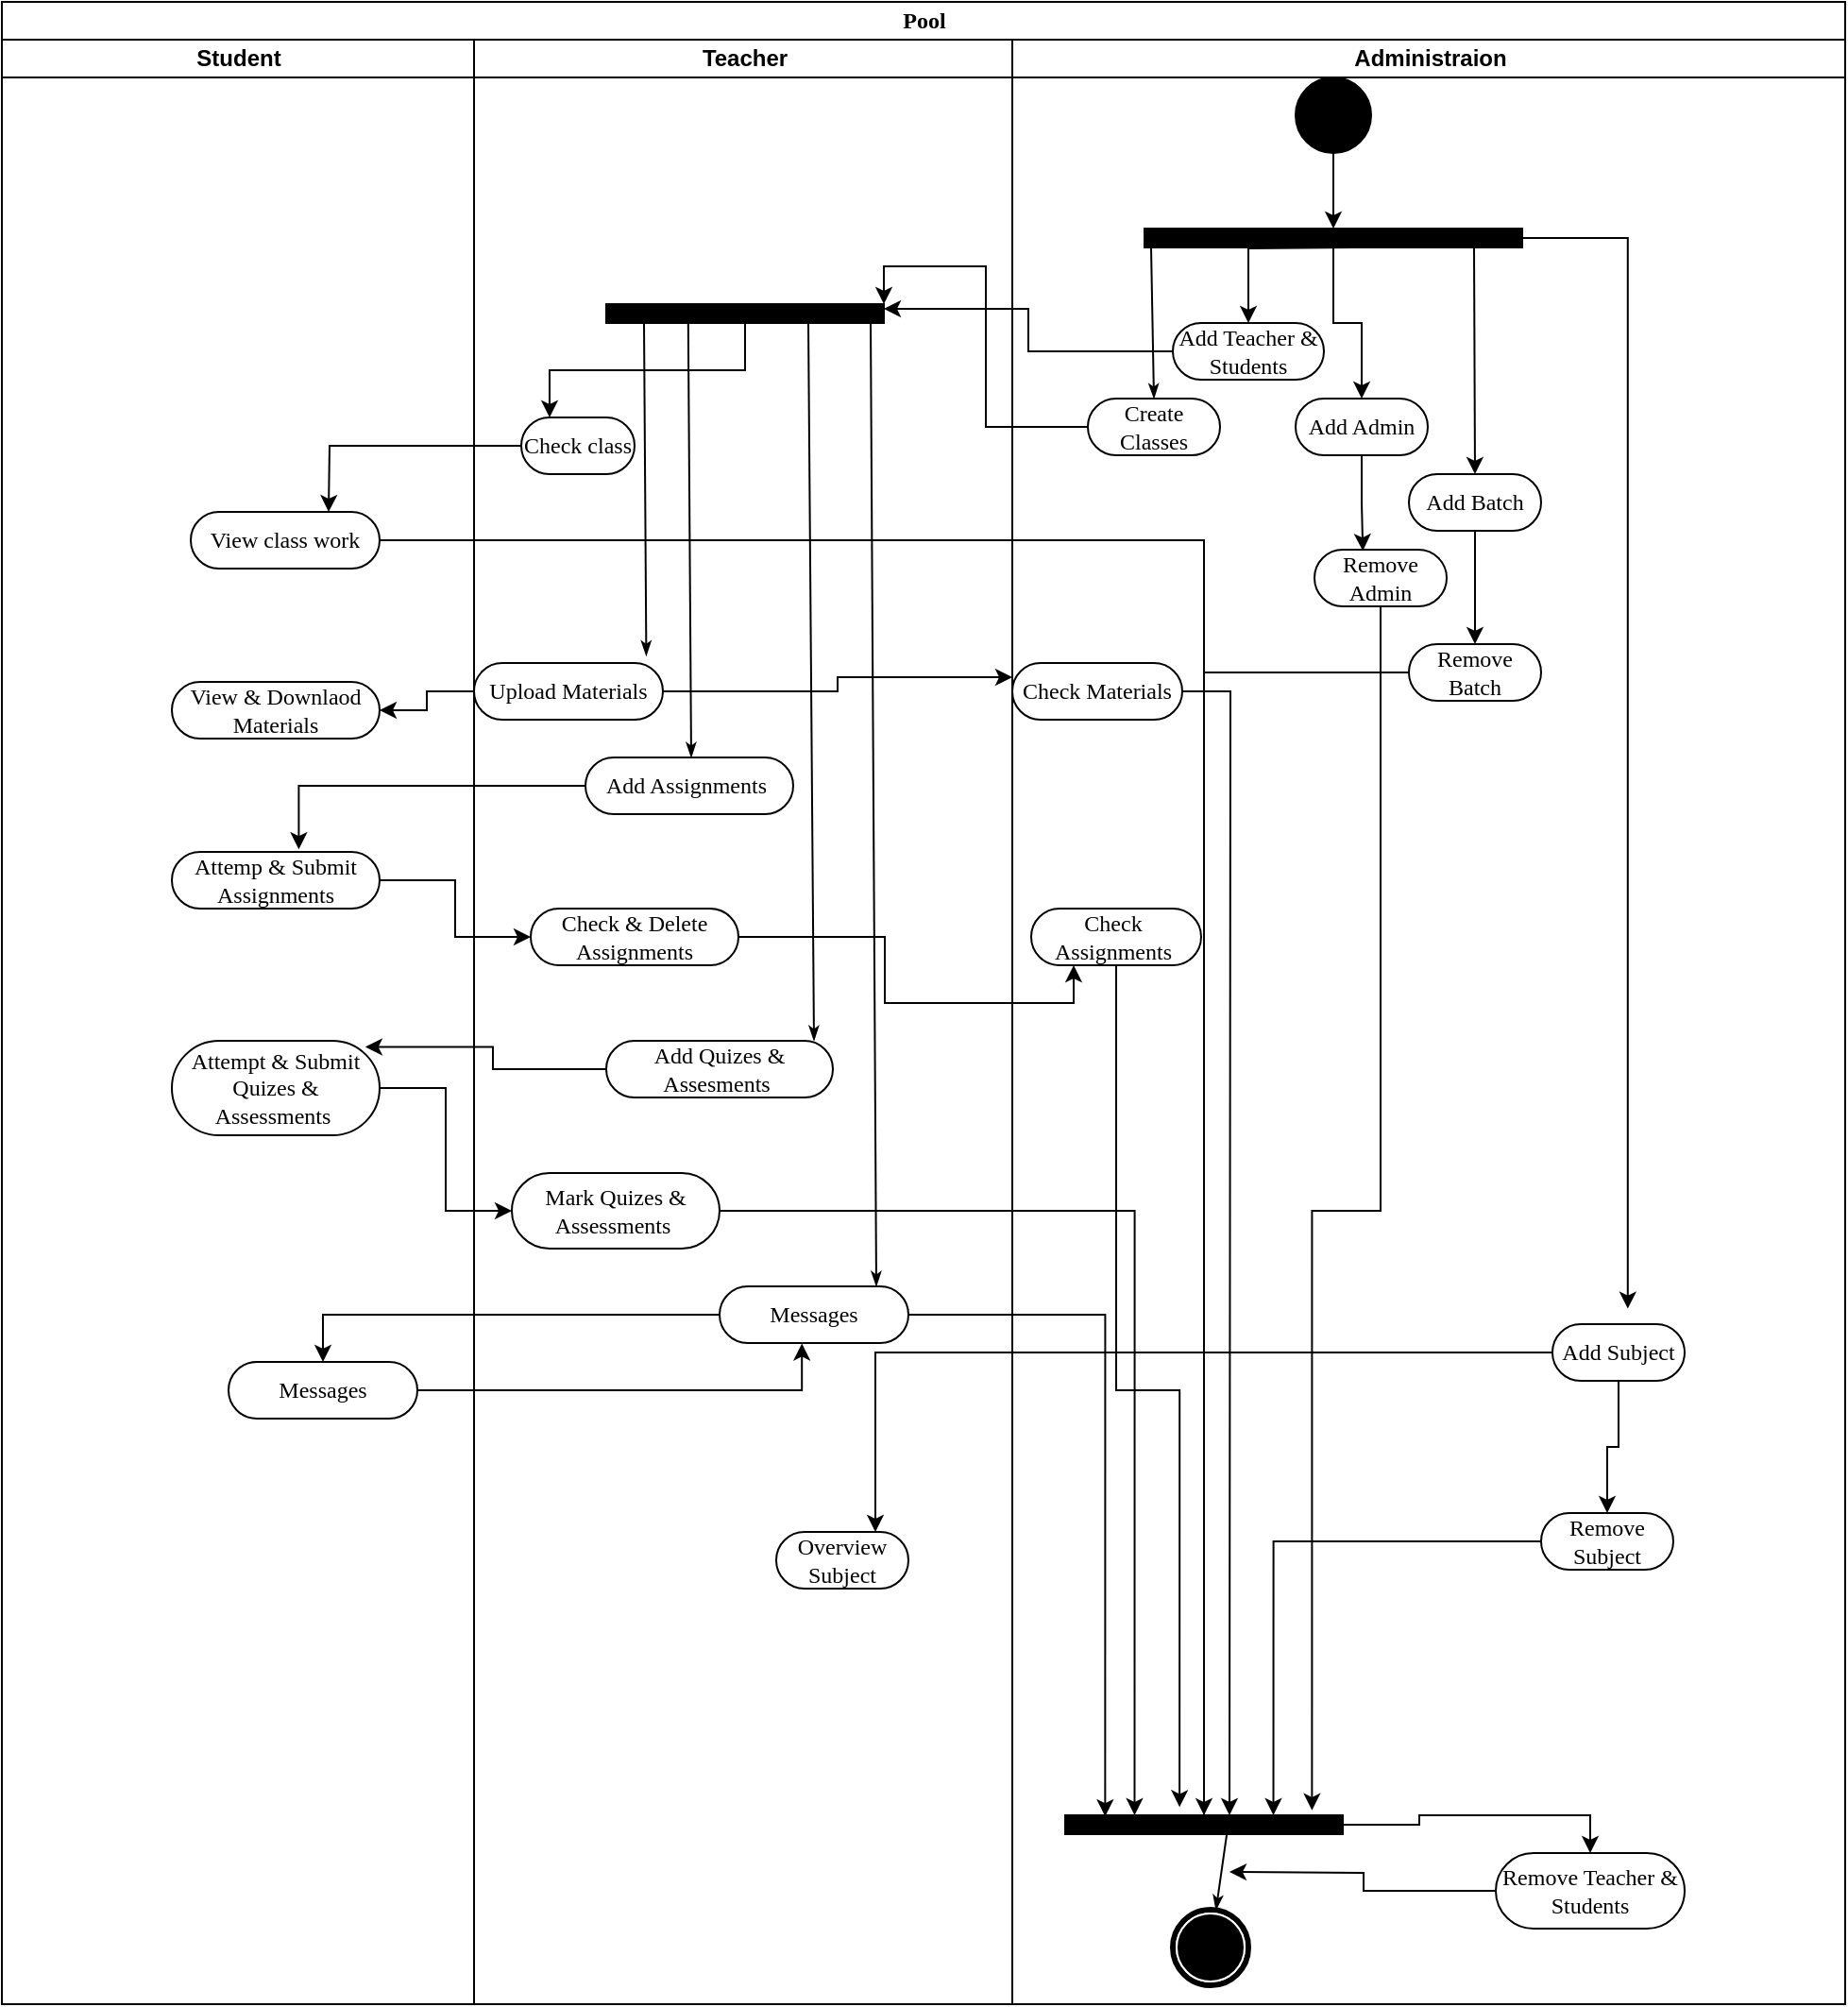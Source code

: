 <mxfile version="20.8.3" type="github">
  <diagram name="Page-1" id="0783ab3e-0a74-02c8-0abd-f7b4e66b4bec">
    <mxGraphModel dx="1400" dy="775" grid="1" gridSize="10" guides="1" tooltips="1" connect="1" arrows="1" fold="1" page="1" pageScale="1" pageWidth="1400" pageHeight="850" background="none" math="0" shadow="0">
      <root>
        <mxCell id="0" />
        <mxCell id="1" parent="0" />
        <mxCell id="1c1d494c118603dd-1" value="Pool" style="swimlane;html=1;childLayout=stackLayout;startSize=20;rounded=0;shadow=0;comic=0;labelBackgroundColor=none;strokeWidth=1;fontFamily=Verdana;fontSize=12;align=center;" parent="1" vertex="1">
          <mxGeometry x="50" y="80" width="976" height="1060" as="geometry" />
        </mxCell>
        <mxCell id="1c1d494c118603dd-2" value="Student" style="swimlane;html=1;startSize=20;" parent="1c1d494c118603dd-1" vertex="1">
          <mxGeometry y="20" width="250" height="1040" as="geometry" />
        </mxCell>
        <mxCell id="1c1d494c118603dd-6" value="View class work" style="rounded=1;whiteSpace=wrap;html=1;shadow=0;comic=0;labelBackgroundColor=none;strokeWidth=1;fontFamily=Verdana;fontSize=12;align=center;arcSize=50;" parent="1c1d494c118603dd-2" vertex="1">
          <mxGeometry x="100" y="250" width="100" height="30" as="geometry" />
        </mxCell>
        <mxCell id="ZHjaHOSi2ihEV3MGWhC--23" value="View &amp;amp; Downlaod Materials" style="rounded=1;whiteSpace=wrap;html=1;shadow=0;comic=0;labelBackgroundColor=none;strokeWidth=1;fontFamily=Verdana;fontSize=12;align=center;arcSize=50;" vertex="1" parent="1c1d494c118603dd-2">
          <mxGeometry x="90" y="340" width="110" height="30" as="geometry" />
        </mxCell>
        <mxCell id="ZHjaHOSi2ihEV3MGWhC--28" value="Attemp &amp;amp; Submit Assignments" style="rounded=1;whiteSpace=wrap;html=1;shadow=0;comic=0;labelBackgroundColor=none;strokeWidth=1;fontFamily=Verdana;fontSize=12;align=center;arcSize=50;" vertex="1" parent="1c1d494c118603dd-2">
          <mxGeometry x="90" y="430" width="110" height="30" as="geometry" />
        </mxCell>
        <mxCell id="ZHjaHOSi2ihEV3MGWhC--35" value="Attempt &amp;amp; Submit Quizes &amp;amp; Assessments&amp;nbsp;" style="rounded=1;whiteSpace=wrap;html=1;shadow=0;comic=0;labelBackgroundColor=none;strokeWidth=1;fontFamily=Verdana;fontSize=12;align=center;arcSize=50;" vertex="1" parent="1c1d494c118603dd-2">
          <mxGeometry x="90" y="530" width="110" height="50" as="geometry" />
        </mxCell>
        <mxCell id="ZHjaHOSi2ihEV3MGWhC--46" value="Messages" style="rounded=1;whiteSpace=wrap;html=1;shadow=0;comic=0;labelBackgroundColor=none;strokeWidth=1;fontFamily=Verdana;fontSize=12;align=center;arcSize=50;" vertex="1" parent="1c1d494c118603dd-2">
          <mxGeometry x="120" y="700" width="100" height="30" as="geometry" />
        </mxCell>
        <mxCell id="1c1d494c118603dd-3" value="Teacher" style="swimlane;html=1;startSize=20;" parent="1c1d494c118603dd-1" vertex="1">
          <mxGeometry x="250" y="20" width="285" height="1040" as="geometry" />
        </mxCell>
        <mxCell id="ZHjaHOSi2ihEV3MGWhC--116" style="edgeStyle=orthogonalEdgeStyle;rounded=0;orthogonalLoop=1;jettySize=auto;html=1;entryX=0.25;entryY=0;entryDx=0;entryDy=0;" edge="1" parent="1c1d494c118603dd-3" source="60571a20871a0731-3" target="1c1d494c118603dd-5">
          <mxGeometry relative="1" as="geometry" />
        </mxCell>
        <mxCell id="60571a20871a0731-3" value="" style="whiteSpace=wrap;html=1;rounded=0;shadow=0;comic=0;labelBackgroundColor=none;strokeWidth=1;fillColor=#000000;fontFamily=Verdana;fontSize=12;align=center;rotation=0;" parent="1c1d494c118603dd-3" vertex="1">
          <mxGeometry x="70" y="140" width="147" height="10" as="geometry" />
        </mxCell>
        <mxCell id="1c1d494c118603dd-5" value="Check class" style="rounded=1;whiteSpace=wrap;html=1;shadow=0;comic=0;labelBackgroundColor=none;strokeWidth=1;fontFamily=Verdana;fontSize=12;align=center;arcSize=50;" parent="1c1d494c118603dd-3" vertex="1">
          <mxGeometry x="25" y="200" width="60" height="30" as="geometry" />
        </mxCell>
        <mxCell id="ZHjaHOSi2ihEV3MGWhC--21" style="edgeStyle=none;rounded=0;html=1;labelBackgroundColor=none;startArrow=none;startFill=0;startSize=5;endArrow=classicThin;endFill=1;endSize=5;jettySize=auto;orthogonalLoop=1;strokeWidth=1;fontFamily=Verdana;fontSize=12;entryX=0.912;entryY=-0.127;entryDx=0;entryDy=0;entryPerimeter=0;" edge="1" parent="1c1d494c118603dd-3" target="ZHjaHOSi2ihEV3MGWhC--22">
          <mxGeometry relative="1" as="geometry">
            <mxPoint x="90" y="150" as="sourcePoint" />
            <mxPoint x="90" y="320" as="targetPoint" />
          </mxGeometry>
        </mxCell>
        <mxCell id="ZHjaHOSi2ihEV3MGWhC--22" value="Upload Materials" style="rounded=1;whiteSpace=wrap;html=1;shadow=0;comic=0;labelBackgroundColor=none;strokeWidth=1;fontFamily=Verdana;fontSize=12;align=center;arcSize=50;" vertex="1" parent="1c1d494c118603dd-3">
          <mxGeometry y="330" width="100" height="30" as="geometry" />
        </mxCell>
        <mxCell id="ZHjaHOSi2ihEV3MGWhC--25" style="edgeStyle=none;rounded=0;html=1;labelBackgroundColor=none;startArrow=none;startFill=0;startSize=5;endArrow=classicThin;endFill=1;endSize=5;jettySize=auto;orthogonalLoop=1;strokeWidth=1;fontFamily=Verdana;fontSize=12;" edge="1" parent="1c1d494c118603dd-3">
          <mxGeometry relative="1" as="geometry">
            <mxPoint x="113.4" y="150" as="sourcePoint" />
            <mxPoint x="115" y="380" as="targetPoint" />
          </mxGeometry>
        </mxCell>
        <mxCell id="ZHjaHOSi2ihEV3MGWhC--26" value="Add Assignments&amp;nbsp;" style="rounded=1;whiteSpace=wrap;html=1;shadow=0;comic=0;labelBackgroundColor=none;strokeWidth=1;fontFamily=Verdana;fontSize=12;align=center;arcSize=50;" vertex="1" parent="1c1d494c118603dd-3">
          <mxGeometry x="59" y="380" width="110" height="30" as="geometry" />
        </mxCell>
        <mxCell id="ZHjaHOSi2ihEV3MGWhC--30" value="Check &amp;amp; Delete Assignments" style="rounded=1;whiteSpace=wrap;html=1;shadow=0;comic=0;labelBackgroundColor=none;strokeWidth=1;fontFamily=Verdana;fontSize=12;align=center;arcSize=50;" vertex="1" parent="1c1d494c118603dd-3">
          <mxGeometry x="30" y="460" width="110" height="30" as="geometry" />
        </mxCell>
        <mxCell id="ZHjaHOSi2ihEV3MGWhC--33" style="edgeStyle=none;rounded=0;html=1;labelBackgroundColor=none;startArrow=none;startFill=0;startSize=5;endArrow=classicThin;endFill=1;endSize=5;jettySize=auto;orthogonalLoop=1;strokeWidth=1;fontFamily=Verdana;fontSize=12;" edge="1" parent="1c1d494c118603dd-3">
          <mxGeometry relative="1" as="geometry">
            <mxPoint x="177.0" y="150" as="sourcePoint" />
            <mxPoint x="180" y="530" as="targetPoint" />
          </mxGeometry>
        </mxCell>
        <mxCell id="ZHjaHOSi2ihEV3MGWhC--34" value="Add Quizes &amp;amp; Assesments&amp;nbsp;" style="rounded=1;whiteSpace=wrap;html=1;shadow=0;comic=0;labelBackgroundColor=none;strokeWidth=1;fontFamily=Verdana;fontSize=12;align=center;arcSize=50;" vertex="1" parent="1c1d494c118603dd-3">
          <mxGeometry x="70" y="530" width="120" height="30" as="geometry" />
        </mxCell>
        <mxCell id="ZHjaHOSi2ihEV3MGWhC--37" value="Mark Quizes &amp;amp; Assessments&amp;nbsp;" style="rounded=1;whiteSpace=wrap;html=1;shadow=0;comic=0;labelBackgroundColor=none;strokeWidth=1;fontFamily=Verdana;fontSize=12;align=center;arcSize=50;" vertex="1" parent="1c1d494c118603dd-3">
          <mxGeometry x="20" y="600" width="110" height="40" as="geometry" />
        </mxCell>
        <mxCell id="ZHjaHOSi2ihEV3MGWhC--44" style="edgeStyle=none;rounded=0;html=1;labelBackgroundColor=none;startArrow=none;startFill=0;startSize=5;endArrow=classicThin;endFill=1;endSize=5;jettySize=auto;orthogonalLoop=1;strokeWidth=1;fontFamily=Verdana;fontSize=12;" edge="1" parent="1c1d494c118603dd-3">
          <mxGeometry relative="1" as="geometry">
            <mxPoint x="210" y="150" as="sourcePoint" />
            <mxPoint x="213" y="660" as="targetPoint" />
          </mxGeometry>
        </mxCell>
        <mxCell id="ZHjaHOSi2ihEV3MGWhC--45" value="Messages" style="rounded=1;whiteSpace=wrap;html=1;shadow=0;comic=0;labelBackgroundColor=none;strokeWidth=1;fontFamily=Verdana;fontSize=12;align=center;arcSize=50;" vertex="1" parent="1c1d494c118603dd-3">
          <mxGeometry x="130" y="660" width="100" height="30" as="geometry" />
        </mxCell>
        <mxCell id="ZHjaHOSi2ihEV3MGWhC--89" value="Overview Subject" style="rounded=1;whiteSpace=wrap;html=1;shadow=0;comic=0;labelBackgroundColor=none;strokeWidth=1;fontFamily=Verdana;fontSize=12;align=center;arcSize=50;" vertex="1" parent="1c1d494c118603dd-3">
          <mxGeometry x="160" y="790" width="70" height="30" as="geometry" />
        </mxCell>
        <mxCell id="ZHjaHOSi2ihEV3MGWhC--20" style="edgeStyle=orthogonalEdgeStyle;rounded=0;orthogonalLoop=1;jettySize=auto;html=1;" edge="1" parent="1c1d494c118603dd-1" source="1c1d494c118603dd-5">
          <mxGeometry relative="1" as="geometry">
            <mxPoint x="173" y="270" as="targetPoint" />
          </mxGeometry>
        </mxCell>
        <mxCell id="ZHjaHOSi2ihEV3MGWhC--24" style="edgeStyle=orthogonalEdgeStyle;rounded=0;orthogonalLoop=1;jettySize=auto;html=1;entryX=1;entryY=0.5;entryDx=0;entryDy=0;" edge="1" parent="1c1d494c118603dd-1" source="ZHjaHOSi2ihEV3MGWhC--22" target="ZHjaHOSi2ihEV3MGWhC--23">
          <mxGeometry relative="1" as="geometry" />
        </mxCell>
        <mxCell id="ZHjaHOSi2ihEV3MGWhC--29" style="edgeStyle=orthogonalEdgeStyle;rounded=0;orthogonalLoop=1;jettySize=auto;html=1;entryX=0.611;entryY=-0.047;entryDx=0;entryDy=0;entryPerimeter=0;" edge="1" parent="1c1d494c118603dd-1" source="ZHjaHOSi2ihEV3MGWhC--26" target="ZHjaHOSi2ihEV3MGWhC--28">
          <mxGeometry relative="1" as="geometry" />
        </mxCell>
        <mxCell id="ZHjaHOSi2ihEV3MGWhC--31" style="edgeStyle=orthogonalEdgeStyle;rounded=0;orthogonalLoop=1;jettySize=auto;html=1;" edge="1" parent="1c1d494c118603dd-1" source="ZHjaHOSi2ihEV3MGWhC--28" target="ZHjaHOSi2ihEV3MGWhC--30">
          <mxGeometry relative="1" as="geometry" />
        </mxCell>
        <mxCell id="ZHjaHOSi2ihEV3MGWhC--32" style="edgeStyle=orthogonalEdgeStyle;rounded=0;orthogonalLoop=1;jettySize=auto;html=1;entryX=1;entryY=0.25;entryDx=0;entryDy=0;" edge="1" parent="1c1d494c118603dd-1" source="60571a20871a0731-8" target="60571a20871a0731-3">
          <mxGeometry relative="1" as="geometry" />
        </mxCell>
        <mxCell id="ZHjaHOSi2ihEV3MGWhC--36" style="edgeStyle=orthogonalEdgeStyle;rounded=0;orthogonalLoop=1;jettySize=auto;html=1;entryX=0.931;entryY=0.065;entryDx=0;entryDy=0;entryPerimeter=0;" edge="1" parent="1c1d494c118603dd-1" source="ZHjaHOSi2ihEV3MGWhC--34" target="ZHjaHOSi2ihEV3MGWhC--35">
          <mxGeometry relative="1" as="geometry" />
        </mxCell>
        <mxCell id="ZHjaHOSi2ihEV3MGWhC--38" style="edgeStyle=orthogonalEdgeStyle;rounded=0;orthogonalLoop=1;jettySize=auto;html=1;entryX=0;entryY=0.5;entryDx=0;entryDy=0;" edge="1" parent="1c1d494c118603dd-1" source="ZHjaHOSi2ihEV3MGWhC--35" target="ZHjaHOSi2ihEV3MGWhC--37">
          <mxGeometry relative="1" as="geometry" />
        </mxCell>
        <mxCell id="ZHjaHOSi2ihEV3MGWhC--43" style="edgeStyle=orthogonalEdgeStyle;rounded=0;orthogonalLoop=1;jettySize=auto;html=1;entryX=0;entryY=0.25;entryDx=0;entryDy=0;" edge="1" parent="1c1d494c118603dd-1" source="ZHjaHOSi2ihEV3MGWhC--22" target="ZHjaHOSi2ihEV3MGWhC--3">
          <mxGeometry relative="1" as="geometry" />
        </mxCell>
        <mxCell id="ZHjaHOSi2ihEV3MGWhC--55" style="edgeStyle=orthogonalEdgeStyle;rounded=0;orthogonalLoop=1;jettySize=auto;html=1;" edge="1" parent="1c1d494c118603dd-1" source="ZHjaHOSi2ihEV3MGWhC--45" target="ZHjaHOSi2ihEV3MGWhC--46">
          <mxGeometry relative="1" as="geometry" />
        </mxCell>
        <mxCell id="ZHjaHOSi2ihEV3MGWhC--56" style="edgeStyle=orthogonalEdgeStyle;rounded=0;orthogonalLoop=1;jettySize=auto;html=1;entryX=0.436;entryY=1.007;entryDx=0;entryDy=0;entryPerimeter=0;" edge="1" parent="1c1d494c118603dd-1" source="ZHjaHOSi2ihEV3MGWhC--46" target="ZHjaHOSi2ihEV3MGWhC--45">
          <mxGeometry relative="1" as="geometry" />
        </mxCell>
        <mxCell id="ZHjaHOSi2ihEV3MGWhC--59" style="edgeStyle=orthogonalEdgeStyle;rounded=0;orthogonalLoop=1;jettySize=auto;html=1;entryX=1;entryY=0;entryDx=0;entryDy=0;" edge="1" parent="1c1d494c118603dd-1" source="ZHjaHOSi2ihEV3MGWhC--13" target="60571a20871a0731-3">
          <mxGeometry relative="1" as="geometry" />
        </mxCell>
        <mxCell id="ZHjaHOSi2ihEV3MGWhC--79" style="edgeStyle=orthogonalEdgeStyle;rounded=0;orthogonalLoop=1;jettySize=auto;html=1;entryX=0.25;entryY=1;entryDx=0;entryDy=0;" edge="1" parent="1c1d494c118603dd-1" source="ZHjaHOSi2ihEV3MGWhC--30" target="ZHjaHOSi2ihEV3MGWhC--39">
          <mxGeometry relative="1" as="geometry" />
        </mxCell>
        <mxCell id="ZHjaHOSi2ihEV3MGWhC--91" style="edgeStyle=orthogonalEdgeStyle;rounded=0;orthogonalLoop=1;jettySize=auto;html=1;entryX=0.75;entryY=0;entryDx=0;entryDy=0;" edge="1" parent="1c1d494c118603dd-1" source="ZHjaHOSi2ihEV3MGWhC--87" target="ZHjaHOSi2ihEV3MGWhC--89">
          <mxGeometry relative="1" as="geometry">
            <mxPoint x="430" y="790" as="targetPoint" />
          </mxGeometry>
        </mxCell>
        <mxCell id="1c1d494c118603dd-4" value="Administraion" style="swimlane;html=1;startSize=20;" parent="1c1d494c118603dd-1" vertex="1">
          <mxGeometry x="535" y="20" width="441" height="1040" as="geometry" />
        </mxCell>
        <mxCell id="ZHjaHOSi2ihEV3MGWhC--68" style="edgeStyle=orthogonalEdgeStyle;rounded=0;orthogonalLoop=1;jettySize=auto;html=1;entryX=0.5;entryY=0;entryDx=0;entryDy=0;" edge="1" parent="1c1d494c118603dd-4" source="60571a20871a0731-4" target="ZHjaHOSi2ihEV3MGWhC--8">
          <mxGeometry relative="1" as="geometry" />
        </mxCell>
        <mxCell id="60571a20871a0731-4" value="" style="ellipse;whiteSpace=wrap;html=1;rounded=0;shadow=0;comic=0;labelBackgroundColor=none;strokeWidth=1;fillColor=#000000;fontFamily=Verdana;fontSize=12;align=center;" parent="1c1d494c118603dd-4" vertex="1">
          <mxGeometry x="150" y="20" width="40" height="40" as="geometry" />
        </mxCell>
        <mxCell id="60571a20871a0731-8" value="Add Teacher &amp;amp; Students" style="rounded=1;whiteSpace=wrap;html=1;shadow=0;comic=0;labelBackgroundColor=none;strokeWidth=1;fontFamily=Verdana;fontSize=12;align=center;arcSize=50;" parent="1c1d494c118603dd-4" vertex="1">
          <mxGeometry x="85" y="150" width="80" height="30" as="geometry" />
        </mxCell>
        <mxCell id="60571a20871a0731-5" value="" style="shape=mxgraph.bpmn.shape;html=1;verticalLabelPosition=bottom;labelBackgroundColor=#ffffff;verticalAlign=top;perimeter=ellipsePerimeter;outline=end;symbol=terminate;rounded=0;shadow=0;comic=0;strokeWidth=1;fontFamily=Verdana;fontSize=12;align=center;" parent="1c1d494c118603dd-4" vertex="1">
          <mxGeometry x="85" y="990" width="40" height="40" as="geometry" />
        </mxCell>
        <mxCell id="ZHjaHOSi2ihEV3MGWhC--3" value="Check Materials" style="rounded=1;whiteSpace=wrap;html=1;shadow=0;comic=0;labelBackgroundColor=none;strokeWidth=1;fontFamily=Verdana;fontSize=12;align=center;arcSize=50;" vertex="1" parent="1c1d494c118603dd-4">
          <mxGeometry y="330" width="90" height="30" as="geometry" />
        </mxCell>
        <mxCell id="ZHjaHOSi2ihEV3MGWhC--10" style="edgeStyle=orthogonalEdgeStyle;rounded=0;orthogonalLoop=1;jettySize=auto;html=1;entryX=0.5;entryY=0;entryDx=0;entryDy=0;" edge="1" parent="1c1d494c118603dd-4" target="60571a20871a0731-8">
          <mxGeometry relative="1" as="geometry">
            <mxPoint x="180" y="110" as="sourcePoint" />
          </mxGeometry>
        </mxCell>
        <mxCell id="ZHjaHOSi2ihEV3MGWhC--77" style="edgeStyle=orthogonalEdgeStyle;rounded=0;orthogonalLoop=1;jettySize=auto;html=1;entryX=0.5;entryY=0;entryDx=0;entryDy=0;" edge="1" parent="1c1d494c118603dd-4" source="ZHjaHOSi2ihEV3MGWhC--8" target="ZHjaHOSi2ihEV3MGWhC--72">
          <mxGeometry relative="1" as="geometry" />
        </mxCell>
        <mxCell id="ZHjaHOSi2ihEV3MGWhC--8" value="" style="whiteSpace=wrap;html=1;rounded=0;shadow=0;comic=0;labelBackgroundColor=none;strokeWidth=1;fillColor=#000000;fontFamily=Verdana;fontSize=12;align=center;rotation=0;" vertex="1" parent="1c1d494c118603dd-4">
          <mxGeometry x="70" y="100" width="200" height="10" as="geometry" />
        </mxCell>
        <mxCell id="ZHjaHOSi2ihEV3MGWhC--12" style="edgeStyle=none;rounded=0;html=1;labelBackgroundColor=none;startArrow=none;startFill=0;startSize=5;endArrow=classicThin;endFill=1;endSize=5;jettySize=auto;orthogonalLoop=1;strokeWidth=1;fontFamily=Verdana;fontSize=12;entryX=0.5;entryY=0;entryDx=0;entryDy=0;" edge="1" parent="1c1d494c118603dd-4" target="ZHjaHOSi2ihEV3MGWhC--13">
          <mxGeometry relative="1" as="geometry">
            <mxPoint x="73.5" y="110" as="sourcePoint" />
            <mxPoint x="76.5" y="210" as="targetPoint" />
          </mxGeometry>
        </mxCell>
        <mxCell id="ZHjaHOSi2ihEV3MGWhC--13" value="Create Classes" style="rounded=1;whiteSpace=wrap;html=1;shadow=0;comic=0;labelBackgroundColor=none;strokeWidth=1;fontFamily=Verdana;fontSize=12;align=center;arcSize=50;" vertex="1" parent="1c1d494c118603dd-4">
          <mxGeometry x="40" y="190" width="70" height="30" as="geometry" />
        </mxCell>
        <mxCell id="ZHjaHOSi2ihEV3MGWhC--39" value="Check&amp;nbsp; Assignments&amp;nbsp;" style="rounded=1;whiteSpace=wrap;html=1;shadow=0;comic=0;labelBackgroundColor=none;strokeWidth=1;fontFamily=Verdana;fontSize=12;align=center;arcSize=50;" vertex="1" parent="1c1d494c118603dd-4">
          <mxGeometry x="10" y="460" width="90" height="30" as="geometry" />
        </mxCell>
        <mxCell id="ZHjaHOSi2ihEV3MGWhC--75" style="edgeStyle=orthogonalEdgeStyle;rounded=0;orthogonalLoop=1;jettySize=auto;html=1;entryX=0.366;entryY=0.02;entryDx=0;entryDy=0;entryPerimeter=0;" edge="1" parent="1c1d494c118603dd-4" source="ZHjaHOSi2ihEV3MGWhC--72" target="ZHjaHOSi2ihEV3MGWhC--74">
          <mxGeometry relative="1" as="geometry" />
        </mxCell>
        <mxCell id="ZHjaHOSi2ihEV3MGWhC--72" value="Add Admin" style="rounded=1;whiteSpace=wrap;html=1;shadow=0;comic=0;labelBackgroundColor=none;strokeWidth=1;fontFamily=Verdana;fontSize=12;align=center;arcSize=50;" vertex="1" parent="1c1d494c118603dd-4">
          <mxGeometry x="150" y="190" width="70" height="30" as="geometry" />
        </mxCell>
        <mxCell id="ZHjaHOSi2ihEV3MGWhC--74" value="Remove Admin" style="rounded=1;whiteSpace=wrap;html=1;shadow=0;comic=0;labelBackgroundColor=none;strokeWidth=1;fontFamily=Verdana;fontSize=12;align=center;arcSize=50;" vertex="1" parent="1c1d494c118603dd-4">
          <mxGeometry x="160" y="270" width="70" height="30" as="geometry" />
        </mxCell>
        <mxCell id="ZHjaHOSi2ihEV3MGWhC--83" style="edgeStyle=orthogonalEdgeStyle;rounded=0;orthogonalLoop=1;jettySize=auto;html=1;entryX=0.5;entryY=0;entryDx=0;entryDy=0;" edge="1" parent="1c1d494c118603dd-4" source="ZHjaHOSi2ihEV3MGWhC--81" target="ZHjaHOSi2ihEV3MGWhC--82">
          <mxGeometry relative="1" as="geometry" />
        </mxCell>
        <mxCell id="ZHjaHOSi2ihEV3MGWhC--81" value="Add Batch" style="rounded=1;whiteSpace=wrap;html=1;shadow=0;comic=0;labelBackgroundColor=none;strokeWidth=1;fontFamily=Verdana;fontSize=12;align=center;arcSize=50;" vertex="1" parent="1c1d494c118603dd-4">
          <mxGeometry x="210" y="230" width="70" height="30" as="geometry" />
        </mxCell>
        <mxCell id="ZHjaHOSi2ihEV3MGWhC--82" value="Remove Batch" style="rounded=1;whiteSpace=wrap;html=1;shadow=0;comic=0;labelBackgroundColor=none;strokeWidth=1;fontFamily=Verdana;fontSize=12;align=center;arcSize=50;" vertex="1" parent="1c1d494c118603dd-4">
          <mxGeometry x="210" y="320" width="70" height="30" as="geometry" />
        </mxCell>
        <mxCell id="ZHjaHOSi2ihEV3MGWhC--85" style="edgeStyle=orthogonalEdgeStyle;rounded=0;orthogonalLoop=1;jettySize=auto;html=1;entryX=0.5;entryY=0;entryDx=0;entryDy=0;" edge="1" parent="1c1d494c118603dd-4" target="ZHjaHOSi2ihEV3MGWhC--81">
          <mxGeometry relative="1" as="geometry">
            <mxPoint x="244.5" y="110" as="sourcePoint" />
            <mxPoint x="244.5" y="170" as="targetPoint" />
          </mxGeometry>
        </mxCell>
        <mxCell id="ZHjaHOSi2ihEV3MGWhC--87" value="Add Subject" style="rounded=1;whiteSpace=wrap;html=1;shadow=0;comic=0;labelBackgroundColor=none;strokeWidth=1;fontFamily=Verdana;fontSize=12;align=center;arcSize=50;" vertex="1" parent="1c1d494c118603dd-4">
          <mxGeometry x="286" y="680" width="70" height="30" as="geometry" />
        </mxCell>
        <mxCell id="ZHjaHOSi2ihEV3MGWhC--96" value="Remove Subject" style="rounded=1;whiteSpace=wrap;html=1;shadow=0;comic=0;labelBackgroundColor=none;strokeWidth=1;fontFamily=Verdana;fontSize=12;align=center;arcSize=50;" vertex="1" parent="1c1d494c118603dd-4">
          <mxGeometry x="280" y="780" width="70" height="30" as="geometry" />
        </mxCell>
        <mxCell id="ZHjaHOSi2ihEV3MGWhC--102" value="Remove Teacher &amp;amp; Students" style="rounded=1;whiteSpace=wrap;html=1;shadow=0;comic=0;labelBackgroundColor=none;strokeWidth=1;fontFamily=Verdana;fontSize=12;align=center;arcSize=50;" vertex="1" parent="1c1d494c118603dd-4">
          <mxGeometry x="256" y="960" width="100" height="40" as="geometry" />
        </mxCell>
        <mxCell id="ZHjaHOSi2ihEV3MGWhC--115" style="edgeStyle=orthogonalEdgeStyle;rounded=0;orthogonalLoop=1;jettySize=auto;html=1;" edge="1" parent="1c1d494c118603dd-4" source="ZHjaHOSi2ihEV3MGWhC--87" target="ZHjaHOSi2ihEV3MGWhC--96">
          <mxGeometry relative="1" as="geometry">
            <mxPoint x="321" y="770" as="targetPoint" />
          </mxGeometry>
        </mxCell>
        <mxCell id="ZHjaHOSi2ihEV3MGWhC--88" style="edgeStyle=orthogonalEdgeStyle;rounded=0;orthogonalLoop=1;jettySize=auto;html=1;entryX=0.57;entryY=-0.273;entryDx=0;entryDy=0;entryPerimeter=0;" edge="1" parent="1c1d494c118603dd-4" source="ZHjaHOSi2ihEV3MGWhC--8" target="ZHjaHOSi2ihEV3MGWhC--87">
          <mxGeometry relative="1" as="geometry">
            <mxPoint x="310" y="700" as="targetPoint" />
          </mxGeometry>
        </mxCell>
        <mxCell id="ZHjaHOSi2ihEV3MGWhC--70" style="edgeStyle=orthogonalEdgeStyle;rounded=0;orthogonalLoop=1;jettySize=auto;html=1;" edge="1" parent="1" source="ZHjaHOSi2ihEV3MGWhC--3">
          <mxGeometry relative="1" as="geometry">
            <mxPoint x="700" y="1040" as="targetPoint" />
          </mxGeometry>
        </mxCell>
        <mxCell id="ZHjaHOSi2ihEV3MGWhC--71" style="edgeStyle=orthogonalEdgeStyle;rounded=0;orthogonalLoop=1;jettySize=auto;html=1;entryX=0.412;entryY=-0.433;entryDx=0;entryDy=0;entryPerimeter=0;" edge="1" parent="1" source="ZHjaHOSi2ihEV3MGWhC--39" target="1c1d494c118603dd-12">
          <mxGeometry relative="1" as="geometry">
            <mxPoint x="670" y="1030" as="targetPoint" />
          </mxGeometry>
        </mxCell>
        <mxCell id="ZHjaHOSi2ihEV3MGWhC--108" style="edgeStyle=orthogonalEdgeStyle;rounded=0;orthogonalLoop=1;jettySize=auto;html=1;" edge="1" parent="1" source="1c1d494c118603dd-12" target="ZHjaHOSi2ihEV3MGWhC--102">
          <mxGeometry relative="1" as="geometry" />
        </mxCell>
        <mxCell id="1c1d494c118603dd-12" value="" style="whiteSpace=wrap;html=1;rounded=0;shadow=0;comic=0;labelBackgroundColor=none;strokeWidth=1;fillColor=#000000;fontFamily=Verdana;fontSize=12;align=center;rotation=0;" parent="1" vertex="1">
          <mxGeometry x="613" y="1040" width="147" height="10" as="geometry" />
        </mxCell>
        <mxCell id="ZHjaHOSi2ihEV3MGWhC--69" style="edgeStyle=orthogonalEdgeStyle;rounded=0;orthogonalLoop=1;jettySize=auto;html=1;entryX=0.5;entryY=0;entryDx=0;entryDy=0;" edge="1" parent="1" source="1c1d494c118603dd-6" target="1c1d494c118603dd-12">
          <mxGeometry relative="1" as="geometry" />
        </mxCell>
        <mxCell id="ZHjaHOSi2ihEV3MGWhC--66" style="edgeStyle=orthogonalEdgeStyle;rounded=0;orthogonalLoop=1;jettySize=auto;html=1;entryX=0.25;entryY=0;entryDx=0;entryDy=0;" edge="1" parent="1" source="ZHjaHOSi2ihEV3MGWhC--37" target="1c1d494c118603dd-12">
          <mxGeometry relative="1" as="geometry">
            <mxPoint x="630" y="1020" as="targetPoint" />
          </mxGeometry>
        </mxCell>
        <mxCell id="ZHjaHOSi2ihEV3MGWhC--92" style="edgeStyle=orthogonalEdgeStyle;rounded=0;orthogonalLoop=1;jettySize=auto;html=1;entryX=0.144;entryY=0.06;entryDx=0;entryDy=0;entryPerimeter=0;" edge="1" parent="1" source="ZHjaHOSi2ihEV3MGWhC--45" target="1c1d494c118603dd-12">
          <mxGeometry relative="1" as="geometry" />
        </mxCell>
        <mxCell id="ZHjaHOSi2ihEV3MGWhC--76" style="edgeStyle=orthogonalEdgeStyle;rounded=0;orthogonalLoop=1;jettySize=auto;html=1;entryX=0.889;entryY=-0.26;entryDx=0;entryDy=0;entryPerimeter=0;" edge="1" parent="1" source="ZHjaHOSi2ihEV3MGWhC--74" target="1c1d494c118603dd-12">
          <mxGeometry relative="1" as="geometry" />
        </mxCell>
        <mxCell id="ZHjaHOSi2ihEV3MGWhC--99" style="edgeStyle=orthogonalEdgeStyle;rounded=0;orthogonalLoop=1;jettySize=auto;html=1;entryX=0.75;entryY=0;entryDx=0;entryDy=0;" edge="1" parent="1" source="ZHjaHOSi2ihEV3MGWhC--96" target="1c1d494c118603dd-12">
          <mxGeometry relative="1" as="geometry" />
        </mxCell>
        <mxCell id="ZHjaHOSi2ihEV3MGWhC--105" value="" style="edgeStyle=orthogonalEdgeStyle;rounded=0;orthogonalLoop=1;jettySize=auto;html=1;endArrow=none;" edge="1" parent="1" source="ZHjaHOSi2ihEV3MGWhC--82" target="1c1d494c118603dd-12">
          <mxGeometry relative="1" as="geometry">
            <mxPoint x="720" y="1030" as="targetPoint" />
            <mxPoint x="760" y="435" as="sourcePoint" />
          </mxGeometry>
        </mxCell>
        <mxCell id="1c1d494c118603dd-45" style="edgeStyle=none;rounded=0;html=1;labelBackgroundColor=none;startArrow=none;startFill=0;startSize=5;endArrow=classicThin;endFill=1;endSize=5;jettySize=auto;orthogonalLoop=1;strokeWidth=1;fontFamily=Verdana;fontSize=12;" parent="1" target="60571a20871a0731-5" edge="1">
          <mxGeometry relative="1" as="geometry">
            <mxPoint x="700" y="1040" as="sourcePoint" />
          </mxGeometry>
        </mxCell>
        <mxCell id="ZHjaHOSi2ihEV3MGWhC--114" style="edgeStyle=orthogonalEdgeStyle;rounded=0;orthogonalLoop=1;jettySize=auto;html=1;" edge="1" parent="1" source="ZHjaHOSi2ihEV3MGWhC--102">
          <mxGeometry relative="1" as="geometry">
            <mxPoint x="700" y="1070" as="targetPoint" />
          </mxGeometry>
        </mxCell>
      </root>
    </mxGraphModel>
  </diagram>
</mxfile>
